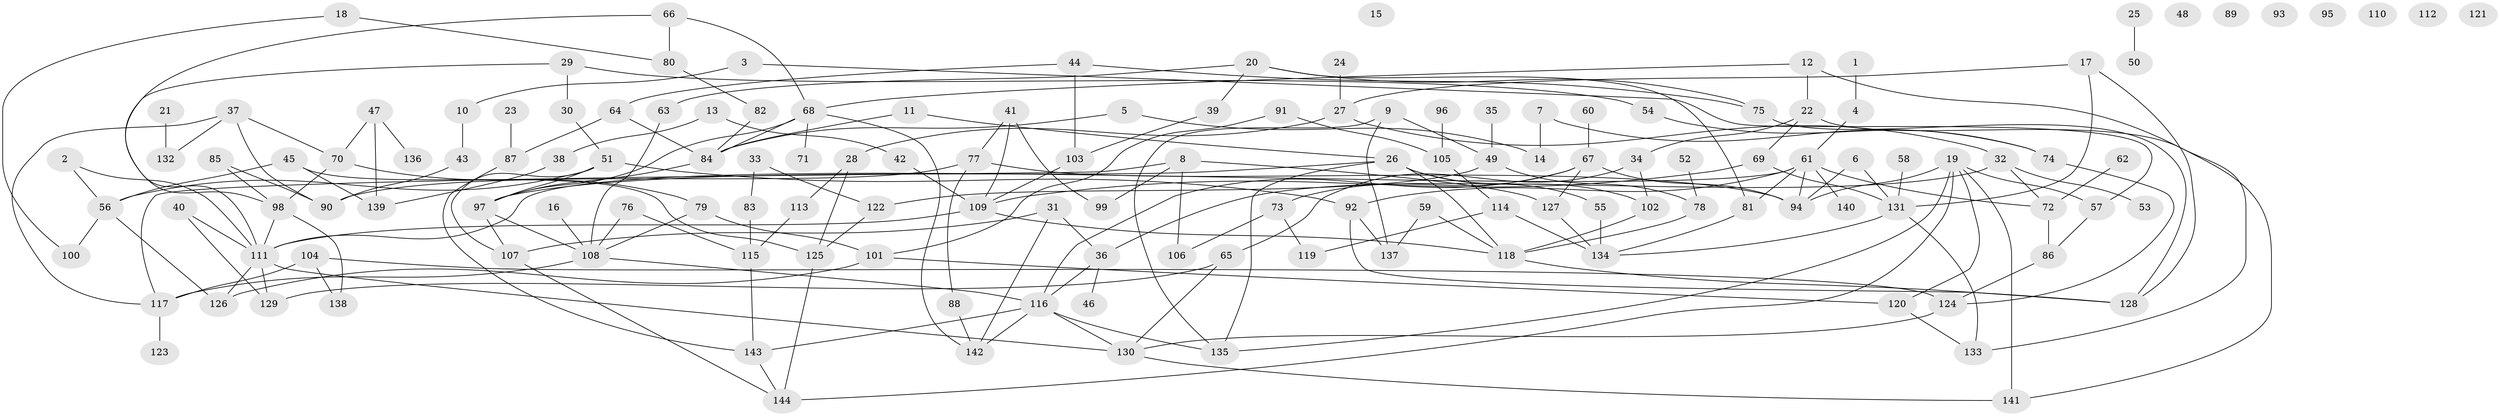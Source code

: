 // coarse degree distribution, {1: 0.13725490196078433, 2: 0.22549019607843138, 3: 0.16666666666666666, 7: 0.06862745098039216, 6: 0.0784313725490196, 4: 0.13725490196078433, 0: 0.0784313725490196, 8: 0.00980392156862745, 5: 0.08823529411764706, 9: 0.00980392156862745}
// Generated by graph-tools (version 1.1) at 2025/41/03/06/25 10:41:22]
// undirected, 144 vertices, 208 edges
graph export_dot {
graph [start="1"]
  node [color=gray90,style=filled];
  1;
  2;
  3;
  4;
  5;
  6;
  7;
  8;
  9;
  10;
  11;
  12;
  13;
  14;
  15;
  16;
  17;
  18;
  19;
  20;
  21;
  22;
  23;
  24;
  25;
  26;
  27;
  28;
  29;
  30;
  31;
  32;
  33;
  34;
  35;
  36;
  37;
  38;
  39;
  40;
  41;
  42;
  43;
  44;
  45;
  46;
  47;
  48;
  49;
  50;
  51;
  52;
  53;
  54;
  55;
  56;
  57;
  58;
  59;
  60;
  61;
  62;
  63;
  64;
  65;
  66;
  67;
  68;
  69;
  70;
  71;
  72;
  73;
  74;
  75;
  76;
  77;
  78;
  79;
  80;
  81;
  82;
  83;
  84;
  85;
  86;
  87;
  88;
  89;
  90;
  91;
  92;
  93;
  94;
  95;
  96;
  97;
  98;
  99;
  100;
  101;
  102;
  103;
  104;
  105;
  106;
  107;
  108;
  109;
  110;
  111;
  112;
  113;
  114;
  115;
  116;
  117;
  118;
  119;
  120;
  121;
  122;
  123;
  124;
  125;
  126;
  127;
  128;
  129;
  130;
  131;
  132;
  133;
  134;
  135;
  136;
  137;
  138;
  139;
  140;
  141;
  142;
  143;
  144;
  1 -- 4;
  2 -- 56;
  2 -- 111;
  3 -- 10;
  3 -- 57;
  4 -- 61;
  5 -- 14;
  5 -- 84;
  6 -- 94;
  6 -- 131;
  7 -- 14;
  7 -- 74;
  8 -- 99;
  8 -- 106;
  8 -- 117;
  8 -- 127;
  9 -- 49;
  9 -- 135;
  9 -- 137;
  10 -- 43;
  11 -- 26;
  11 -- 84;
  12 -- 22;
  12 -- 68;
  12 -- 133;
  13 -- 38;
  13 -- 42;
  16 -- 108;
  17 -- 27;
  17 -- 128;
  17 -- 131;
  18 -- 80;
  18 -- 100;
  19 -- 57;
  19 -- 94;
  19 -- 120;
  19 -- 135;
  19 -- 141;
  19 -- 144;
  20 -- 39;
  20 -- 63;
  20 -- 75;
  20 -- 81;
  21 -- 132;
  22 -- 34;
  22 -- 69;
  22 -- 141;
  23 -- 87;
  24 -- 27;
  25 -- 50;
  26 -- 55;
  26 -- 97;
  26 -- 102;
  26 -- 118;
  26 -- 135;
  27 -- 28;
  27 -- 32;
  28 -- 113;
  28 -- 125;
  29 -- 30;
  29 -- 54;
  29 -- 111;
  30 -- 51;
  31 -- 36;
  31 -- 107;
  31 -- 142;
  32 -- 36;
  32 -- 53;
  32 -- 72;
  33 -- 83;
  33 -- 122;
  34 -- 65;
  34 -- 102;
  35 -- 49;
  36 -- 46;
  36 -- 116;
  37 -- 70;
  37 -- 90;
  37 -- 117;
  37 -- 132;
  38 -- 139;
  39 -- 103;
  40 -- 111;
  40 -- 129;
  41 -- 77;
  41 -- 99;
  41 -- 109;
  42 -- 109;
  43 -- 90;
  44 -- 64;
  44 -- 75;
  44 -- 103;
  45 -- 56;
  45 -- 125;
  45 -- 139;
  47 -- 70;
  47 -- 136;
  47 -- 139;
  49 -- 78;
  49 -- 122;
  51 -- 56;
  51 -- 92;
  51 -- 97;
  51 -- 107;
  52 -- 78;
  54 -- 74;
  55 -- 134;
  56 -- 100;
  56 -- 126;
  57 -- 86;
  58 -- 131;
  59 -- 118;
  59 -- 137;
  60 -- 67;
  61 -- 72;
  61 -- 81;
  61 -- 92;
  61 -- 94;
  61 -- 111;
  61 -- 140;
  62 -- 72;
  63 -- 108;
  64 -- 84;
  64 -- 87;
  65 -- 129;
  65 -- 130;
  66 -- 68;
  66 -- 80;
  66 -- 98;
  67 -- 73;
  67 -- 94;
  67 -- 116;
  67 -- 127;
  68 -- 71;
  68 -- 84;
  68 -- 97;
  68 -- 142;
  69 -- 109;
  69 -- 131;
  70 -- 79;
  70 -- 98;
  72 -- 86;
  73 -- 106;
  73 -- 119;
  74 -- 124;
  75 -- 128;
  76 -- 108;
  76 -- 115;
  77 -- 88;
  77 -- 90;
  77 -- 94;
  78 -- 118;
  79 -- 101;
  79 -- 108;
  80 -- 82;
  81 -- 134;
  82 -- 84;
  83 -- 115;
  84 -- 97;
  85 -- 90;
  85 -- 98;
  86 -- 124;
  87 -- 143;
  88 -- 142;
  91 -- 101;
  91 -- 105;
  92 -- 128;
  92 -- 137;
  96 -- 105;
  97 -- 107;
  97 -- 108;
  98 -- 111;
  98 -- 138;
  101 -- 120;
  101 -- 126;
  102 -- 118;
  103 -- 109;
  104 -- 117;
  104 -- 124;
  104 -- 138;
  105 -- 114;
  107 -- 144;
  108 -- 116;
  108 -- 117;
  109 -- 111;
  109 -- 118;
  111 -- 126;
  111 -- 129;
  111 -- 130;
  113 -- 115;
  114 -- 119;
  114 -- 134;
  115 -- 143;
  116 -- 130;
  116 -- 135;
  116 -- 142;
  116 -- 143;
  117 -- 123;
  118 -- 128;
  120 -- 133;
  122 -- 125;
  124 -- 130;
  125 -- 144;
  127 -- 134;
  130 -- 141;
  131 -- 133;
  131 -- 134;
  143 -- 144;
}
